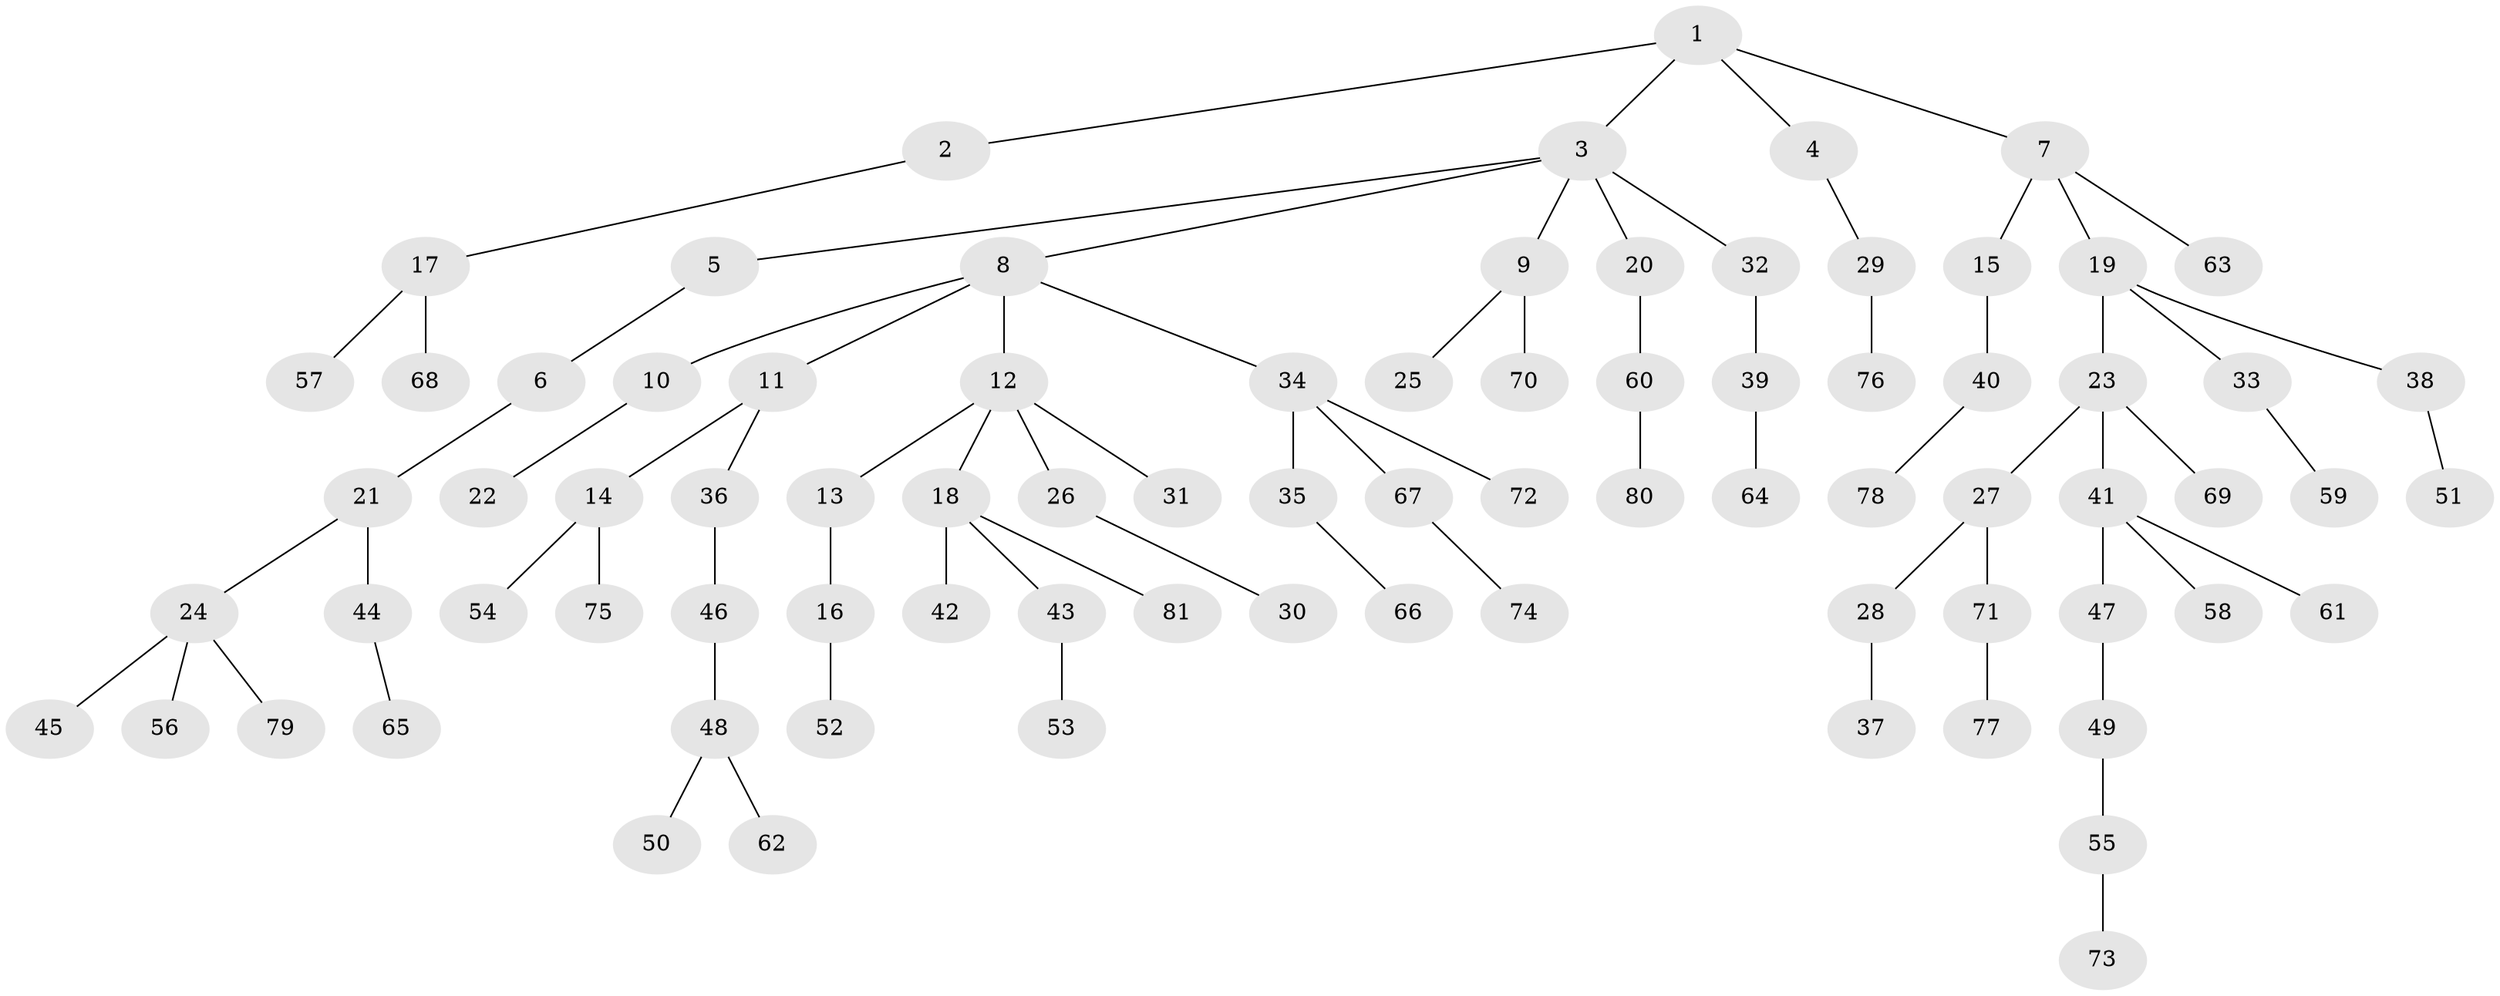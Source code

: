 // coarse degree distribution, {2: 0.16666666666666666, 1: 0.7916666666666666, 19: 0.041666666666666664}
// Generated by graph-tools (version 1.1) at 2025/56/03/04/25 21:56:36]
// undirected, 81 vertices, 80 edges
graph export_dot {
graph [start="1"]
  node [color=gray90,style=filled];
  1;
  2;
  3;
  4;
  5;
  6;
  7;
  8;
  9;
  10;
  11;
  12;
  13;
  14;
  15;
  16;
  17;
  18;
  19;
  20;
  21;
  22;
  23;
  24;
  25;
  26;
  27;
  28;
  29;
  30;
  31;
  32;
  33;
  34;
  35;
  36;
  37;
  38;
  39;
  40;
  41;
  42;
  43;
  44;
  45;
  46;
  47;
  48;
  49;
  50;
  51;
  52;
  53;
  54;
  55;
  56;
  57;
  58;
  59;
  60;
  61;
  62;
  63;
  64;
  65;
  66;
  67;
  68;
  69;
  70;
  71;
  72;
  73;
  74;
  75;
  76;
  77;
  78;
  79;
  80;
  81;
  1 -- 2;
  1 -- 3;
  1 -- 4;
  1 -- 7;
  2 -- 17;
  3 -- 5;
  3 -- 8;
  3 -- 9;
  3 -- 20;
  3 -- 32;
  4 -- 29;
  5 -- 6;
  6 -- 21;
  7 -- 15;
  7 -- 19;
  7 -- 63;
  8 -- 10;
  8 -- 11;
  8 -- 12;
  8 -- 34;
  9 -- 25;
  9 -- 70;
  10 -- 22;
  11 -- 14;
  11 -- 36;
  12 -- 13;
  12 -- 18;
  12 -- 26;
  12 -- 31;
  13 -- 16;
  14 -- 54;
  14 -- 75;
  15 -- 40;
  16 -- 52;
  17 -- 57;
  17 -- 68;
  18 -- 42;
  18 -- 43;
  18 -- 81;
  19 -- 23;
  19 -- 33;
  19 -- 38;
  20 -- 60;
  21 -- 24;
  21 -- 44;
  23 -- 27;
  23 -- 41;
  23 -- 69;
  24 -- 45;
  24 -- 56;
  24 -- 79;
  26 -- 30;
  27 -- 28;
  27 -- 71;
  28 -- 37;
  29 -- 76;
  32 -- 39;
  33 -- 59;
  34 -- 35;
  34 -- 67;
  34 -- 72;
  35 -- 66;
  36 -- 46;
  38 -- 51;
  39 -- 64;
  40 -- 78;
  41 -- 47;
  41 -- 58;
  41 -- 61;
  43 -- 53;
  44 -- 65;
  46 -- 48;
  47 -- 49;
  48 -- 50;
  48 -- 62;
  49 -- 55;
  55 -- 73;
  60 -- 80;
  67 -- 74;
  71 -- 77;
}
